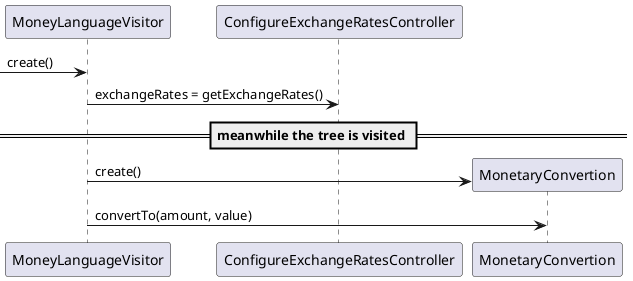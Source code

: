@startuml core02_01_design3.png
    participant "MoneyLanguageVisitor" as som
    participant "ConfigureExchangeRatesController" as ctrl
    participant "MonetaryConvertion" as mon
    

    [-> som: create()
    som -> ctrl : exchangeRates = getExchangeRates()

    
    == meanwhile the tree is visited ==
    
    
    create mon
    som -> mon : create()
    som -> mon : convertTo(amount, value)
@enduml